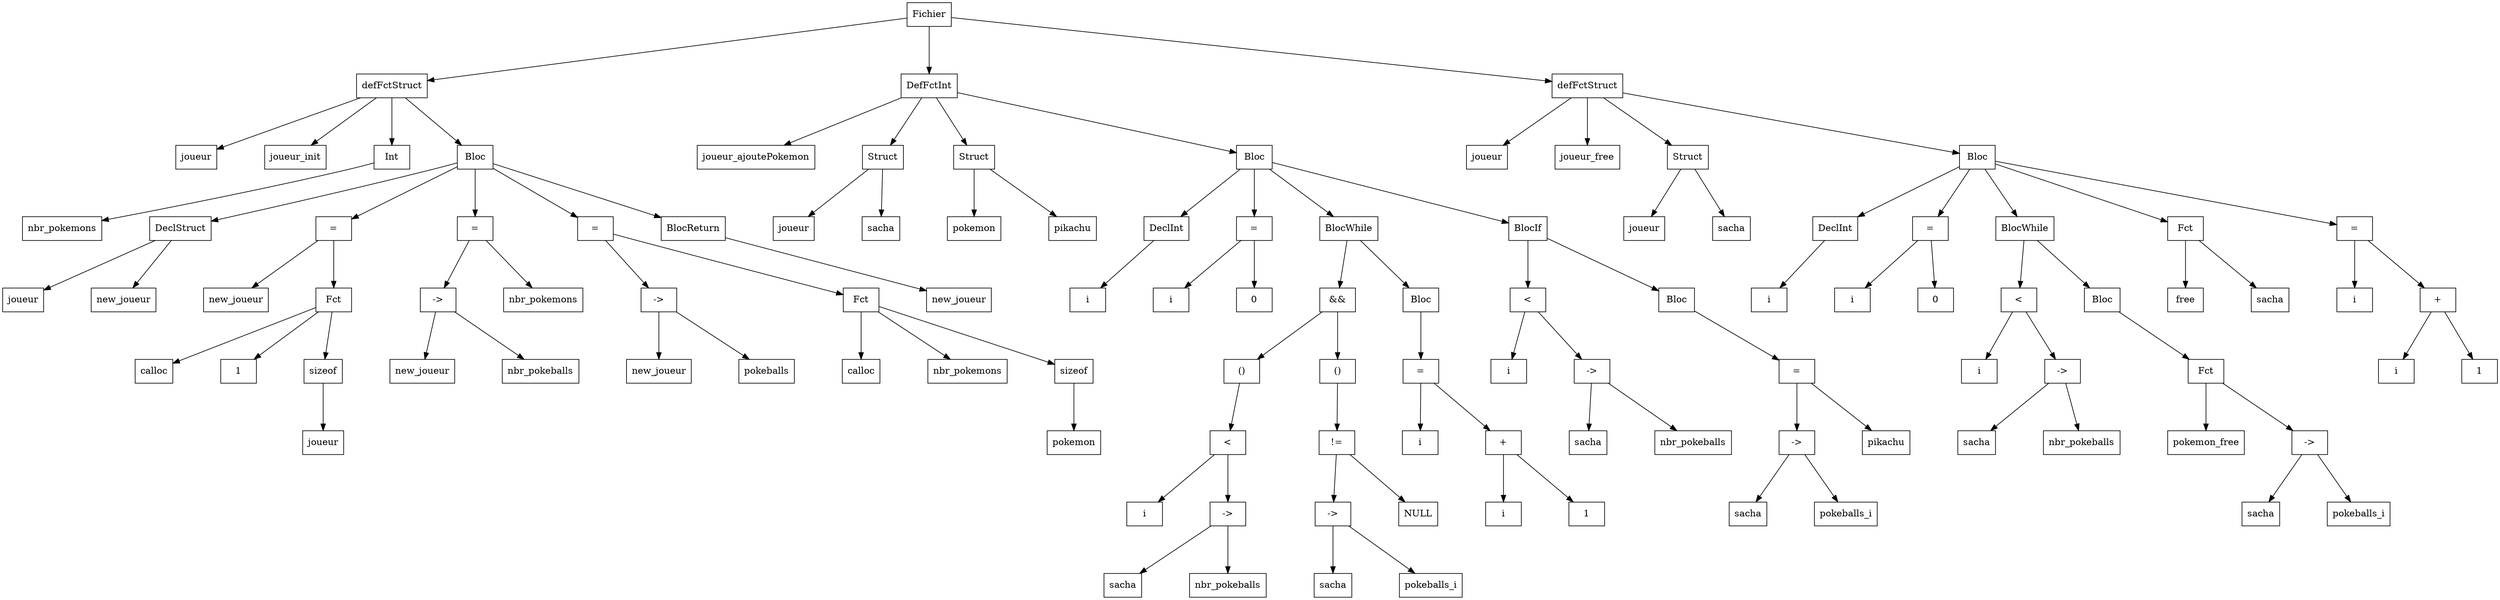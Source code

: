 digraph "ast"{

	nodesep=1;
	ranksep=1;

	N0 [label="Fichier", shape="box"];
	N1 [label="defFctStruct", shape="box"];
	N2 [label="joueur", shape="box"];
	N3 [label="joueur_init", shape="box"];
	N4 [label="Int", shape="box"];
	N5 [label="nbr_pokemons", shape="box"];
	N6 [label="Bloc", shape="box"];
	N7 [label="DeclStruct", shape="box"];
	N8 [label="joueur", shape="box"];
	N9 [label="new_joueur", shape="box"];
	N10 [label="=", shape="box"];
	N11 [label="new_joueur", shape="box"];
	N12 [label="Fct", shape="box"];
	N13 [label="calloc", shape="box"];
	N14 [label="1", shape="box"];
	N15 [label="sizeof", shape="box"];
	N16 [label="joueur", shape="box"];
	N17 [label="=", shape="box"];
	N18 [label="->", shape="box"];
	N19 [label="new_joueur", shape="box"];
	N20 [label="nbr_pokeballs", shape="box"];
	N21 [label="nbr_pokemons", shape="box"];
	N22 [label="=", shape="box"];
	N23 [label="->", shape="box"];
	N24 [label="new_joueur", shape="box"];
	N25 [label="pokeballs", shape="box"];
	N26 [label="Fct", shape="box"];
	N27 [label="calloc", shape="box"];
	N28 [label="nbr_pokemons", shape="box"];
	N29 [label="sizeof", shape="box"];
	N30 [label="pokemon", shape="box"];
	N31 [label="BlocReturn", shape="box"];
	N32 [label="new_joueur", shape="box"];
	N33 [label="DefFctInt", shape="box"];
	N34 [label="joueur_ajoutePokemon", shape="box"];
	N35 [label="Struct", shape="box"];
	N36 [label="joueur", shape="box"];
	N37 [label="sacha", shape="box"];
	N38 [label="Struct", shape="box"];
	N39 [label="pokemon", shape="box"];
	N40 [label="pikachu", shape="box"];
	N41 [label="Bloc", shape="box"];
	N42 [label="DeclInt", shape="box"];
	N43 [label="i", shape="box"];
	N44 [label="=", shape="box"];
	N45 [label="i", shape="box"];
	N46 [label="0", shape="box"];
	N47 [label="BlocWhile", shape="box"];
	N48 [label="&&", shape="box"];
	N49 [label="()", shape="box"];
	N50 [label="<", shape="box"];
	N51 [label="i", shape="box"];
	N52 [label="->", shape="box"];
	N53 [label="sacha", shape="box"];
	N54 [label="nbr_pokeballs", shape="box"];
	N55 [label="()", shape="box"];
	N56 [label="!=", shape="box"];
	N57 [label="->", shape="box"];
	N58 [label="sacha", shape="box"];
	N59 [label="pokeballs_i", shape="box"];
	N60 [label="NULL", shape="box"];
	N61 [label="Bloc", shape="box"];
	N62 [label="=", shape="box"];
	N63 [label="i", shape="box"];
	N64 [label="+", shape="box"];
	N65 [label="i", shape="box"];
	N66 [label="1", shape="box"];
	N67 [label="BlocIf", shape="box"];
	N68 [label="<", shape="box"];
	N69 [label="i", shape="box"];
	N70 [label="->", shape="box"];
	N71 [label="sacha", shape="box"];
	N72 [label="nbr_pokeballs", shape="box"];
	N73 [label="Bloc", shape="box"];
	N74 [label="=", shape="box"];
	N75 [label="->", shape="box"];
	N76 [label="sacha", shape="box"];
	N77 [label="pokeballs_i", shape="box"];
	N78 [label="pikachu", shape="box"];
	N79 [label="defFctStruct", shape="box"];
	N80 [label="joueur", shape="box"];
	N81 [label="joueur_free", shape="box"];
	N82 [label="Struct", shape="box"];
	N83 [label="joueur", shape="box"];
	N84 [label="sacha", shape="box"];
	N85 [label="Bloc", shape="box"];
	N86 [label="DeclInt", shape="box"];
	N87 [label="i", shape="box"];
	N88 [label="=", shape="box"];
	N89 [label="i", shape="box"];
	N90 [label="0", shape="box"];
	N91 [label="BlocWhile", shape="box"];
	N92 [label="<", shape="box"];
	N93 [label="i", shape="box"];
	N94 [label="->", shape="box"];
	N95 [label="sacha", shape="box"];
	N96 [label="nbr_pokeballs", shape="box"];
	N97 [label="Bloc", shape="box"];
	N98 [label="Fct", shape="box"];
	N99 [label="pokemon_free", shape="box"];
	N100 [label="->", shape="box"];
	N101 [label="sacha", shape="box"];
	N102 [label="pokeballs_i", shape="box"];
	N103 [label="Fct", shape="box"];
	N104 [label="free", shape="box"];
	N105 [label="sacha", shape="box"];
	N106 [label="=", shape="box"];
	N107 [label="i", shape="box"];
	N108 [label="+", shape="box"];
	N109 [label="i", shape="box"];
	N110 [label="1", shape="box"];

	N1 -> N2; 
	N1 -> N3; 
	N4 -> N5; 
	N1 -> N4; 
	N7 -> N8; 
	N7 -> N9; 
	N6 -> N7; 
	N10 -> N11; 
	N12 -> N13; 
	N12 -> N14; 
	N15 -> N16; 
	N12 -> N15; 
	N10 -> N12; 
	N6 -> N10; 
	N18 -> N19; 
	N18 -> N20; 
	N17 -> N18; 
	N17 -> N21; 
	N6 -> N17; 
	N23 -> N24; 
	N23 -> N25; 
	N22 -> N23; 
	N26 -> N27; 
	N26 -> N28; 
	N29 -> N30; 
	N26 -> N29; 
	N22 -> N26; 
	N6 -> N22; 
	N31 -> N32; 
	N6 -> N31; 
	N1 -> N6; 
	N0 -> N1; 
	N33 -> N34; 
	N35 -> N36; 
	N35 -> N37; 
	N33 -> N35; 
	N38 -> N39; 
	N38 -> N40; 
	N33 -> N38; 
	N42 -> N43; 
	N41 -> N42; 
	N44 -> N45; 
	N44 -> N46; 
	N41 -> N44; 
	N50 -> N51; 
	N52 -> N53; 
	N52 -> N54; 
	N50 -> N52; 
	N49 -> N50; 
	N48 -> N49; 
	N57 -> N58; 
	N57 -> N59; 
	N56 -> N57; 
	N56 -> N60; 
	N55 -> N56; 
	N48 -> N55; 
	N47 -> N48; 
	N62 -> N63; 
	N64 -> N65; 
	N64 -> N66; 
	N62 -> N64; 
	N61 -> N62; 
	N47 -> N61; 
	N41 -> N47; 
	N68 -> N69; 
	N70 -> N71; 
	N70 -> N72; 
	N68 -> N70; 
	N67 -> N68; 
	N75 -> N76; 
	N75 -> N77; 
	N74 -> N75; 
	N74 -> N78; 
	N73 -> N74; 
	N67 -> N73; 
	N41 -> N67; 
	N33 -> N41; 
	N0 -> N33; 
	N79 -> N80; 
	N79 -> N81; 
	N82 -> N83; 
	N82 -> N84; 
	N79 -> N82; 
	N86 -> N87; 
	N85 -> N86; 
	N88 -> N89; 
	N88 -> N90; 
	N85 -> N88; 
	N92 -> N93; 
	N94 -> N95; 
	N94 -> N96; 
	N92 -> N94; 
	N91 -> N92; 
	N98 -> N99; 
	N100 -> N101; 
	N100 -> N102; 
	N98 -> N100; 
	N97 -> N98; 
	N91 -> N97; 
	N85 -> N91; 
	N103 -> N104; 
	N103 -> N105; 
	N85 -> N103; 
	N106 -> N107; 
	N108 -> N109; 
	N108 -> N110; 
	N106 -> N108; 
	N85 -> N106; 
	N79 -> N85; 
	N0 -> N79; 
}
